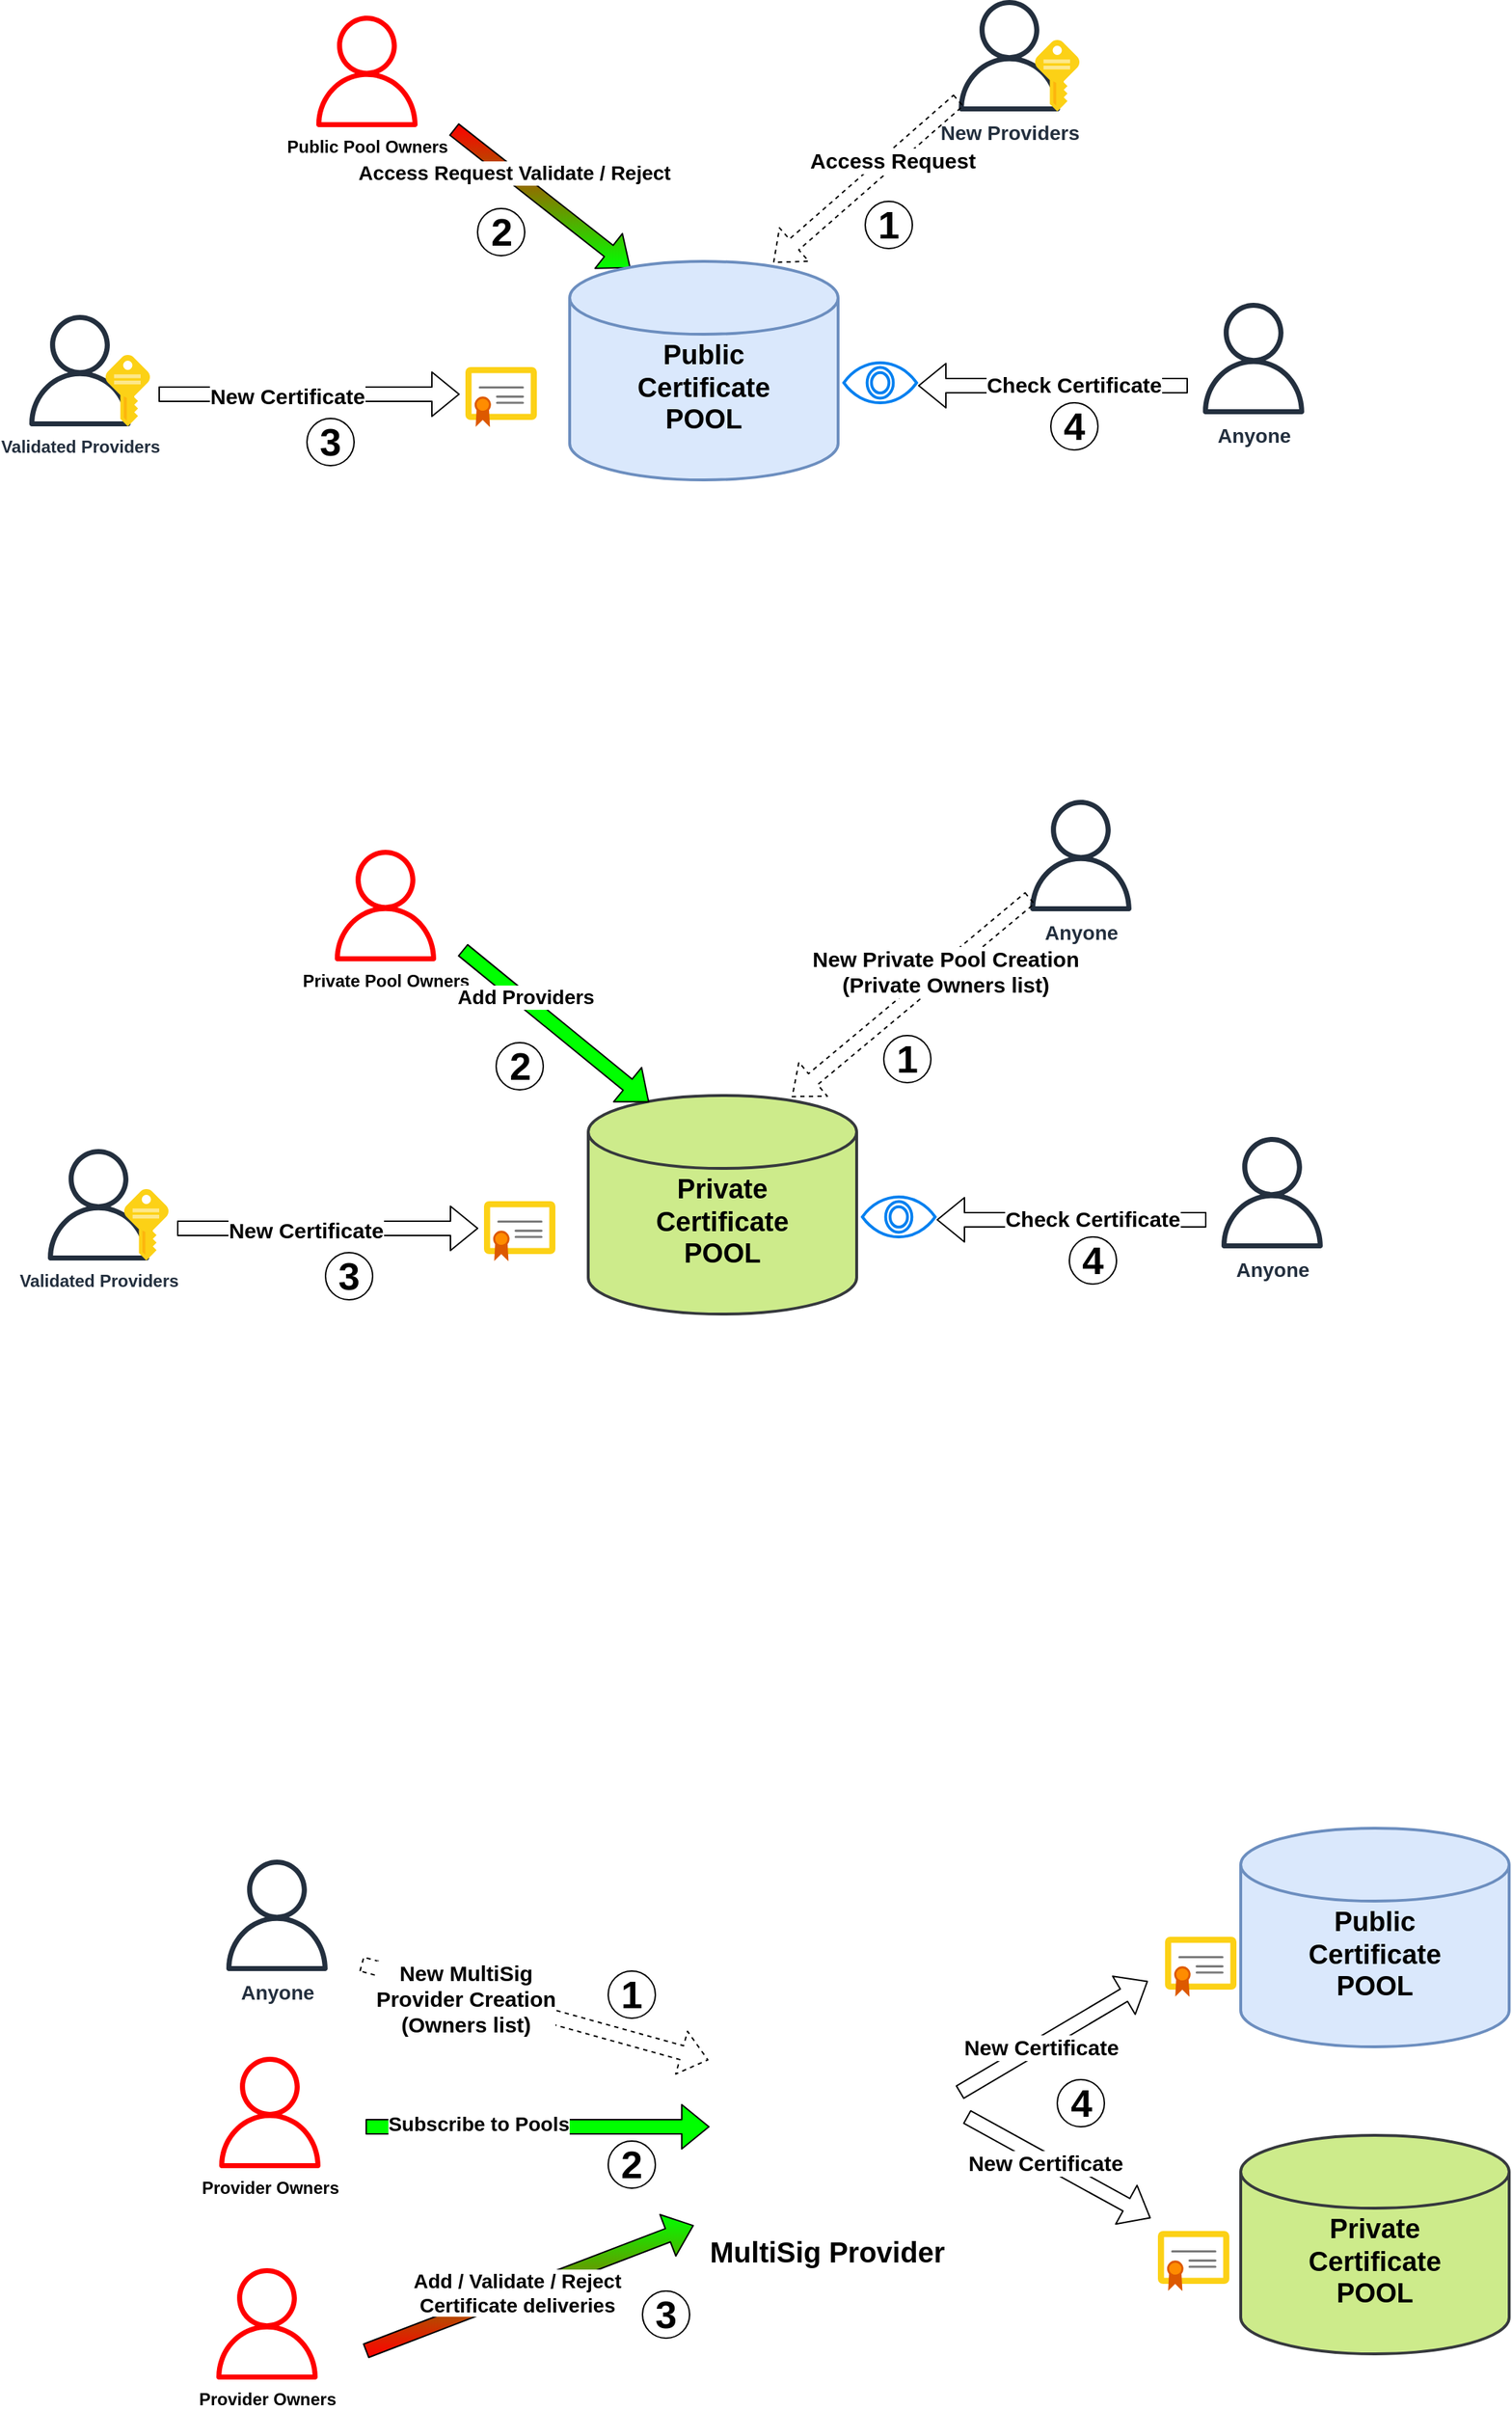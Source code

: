 <mxfile version="14.9.6" type="github">
  <diagram id="2_7LosgEdVpiRMIQfIVS" name="Page-1">
    <mxGraphModel dx="3460" dy="2463" grid="0" gridSize="10" guides="1" tooltips="1" connect="1" arrows="1" fold="1" page="1" pageScale="1" pageWidth="827" pageHeight="1169" math="0" shadow="0">
      <root>
        <mxCell id="0" />
        <mxCell id="1" parent="0" />
        <mxCell id="CVqee3alxtFutnKoP7we-18" value="" style="shape=flexArrow;endArrow=classic;html=1;fillColor=#FF0000;gradientColor=#00FF00;entryX=0.227;entryY=0.031;entryDx=0;entryDy=0;entryPerimeter=0;exitX=0.906;exitY=0.961;exitDx=0;exitDy=0;exitPerimeter=0;" edge="1" parent="1" source="CVqee3alxtFutnKoP7we-11" target="CVqee3alxtFutnKoP7we-1">
          <mxGeometry width="50" height="50" relative="1" as="geometry">
            <mxPoint x="355" y="125" as="sourcePoint" />
            <mxPoint x="544" y="204" as="targetPoint" />
          </mxGeometry>
        </mxCell>
        <mxCell id="CVqee3alxtFutnKoP7we-19" value="&lt;b&gt;&lt;font style=&quot;font-size: 14px&quot;&gt;Access Request Validate / Reject&lt;/font&gt;&lt;/b&gt;" style="edgeLabel;html=1;align=center;verticalAlign=middle;resizable=0;points=[];" vertex="1" connectable="0" parent="CVqee3alxtFutnKoP7we-18">
          <mxGeometry x="-0.347" y="2" relative="1" as="geometry">
            <mxPoint as="offset" />
          </mxGeometry>
        </mxCell>
        <mxCell id="CVqee3alxtFutnKoP7we-1" value="&lt;b&gt;&lt;font style=&quot;font-size: 19px&quot;&gt;&lt;br&gt;Public&lt;br&gt;Certificate&lt;br&gt;POOL&lt;/font&gt;&lt;/b&gt;" style="strokeWidth=2;html=1;shape=mxgraph.flowchart.database;whiteSpace=wrap;fillColor=#dae8fc;strokeColor=#6c8ebf;" vertex="1" parent="1">
          <mxGeometry x="452" y="210" width="188" height="153" as="geometry" />
        </mxCell>
        <mxCell id="CVqee3alxtFutnKoP7we-3" value="&lt;b&gt;Validated Providers&lt;/b&gt;" style="outlineConnect=0;fontColor=#232F3E;gradientColor=none;fillColor=#232F3E;strokeColor=none;dashed=0;verticalLabelPosition=bottom;verticalAlign=top;align=center;html=1;fontSize=12;fontStyle=0;aspect=fixed;pointerEvents=1;shape=mxgraph.aws4.user;" vertex="1" parent="1">
          <mxGeometry x="70" y="247.5" width="78" height="78" as="geometry" />
        </mxCell>
        <mxCell id="CVqee3alxtFutnKoP7we-4" value="&lt;font style=&quot;font-size: 14px&quot;&gt;&lt;b&gt;Anyone&lt;/b&gt;&lt;/font&gt;" style="outlineConnect=0;fontColor=#232F3E;gradientColor=none;fillColor=#232F3E;strokeColor=none;dashed=0;verticalLabelPosition=bottom;verticalAlign=top;align=center;html=1;fontSize=12;fontStyle=0;aspect=fixed;pointerEvents=1;shape=mxgraph.aws4.user;" vertex="1" parent="1">
          <mxGeometry x="892" y="239" width="78" height="78" as="geometry" />
        </mxCell>
        <mxCell id="CVqee3alxtFutnKoP7we-8" value="" style="aspect=fixed;html=1;points=[];align=center;image;fontSize=12;image=img/lib/mscae/Certificate.svg;fillColor=none;" vertex="1" parent="1">
          <mxGeometry x="379" y="284" width="50" height="42" as="geometry" />
        </mxCell>
        <mxCell id="CVqee3alxtFutnKoP7we-10" value="&lt;b&gt;Public Pool Owners&lt;/b&gt;" style="outlineConnect=0;dashed=0;verticalLabelPosition=bottom;verticalAlign=top;align=center;html=1;fontSize=12;fontStyle=0;aspect=fixed;pointerEvents=1;shape=mxgraph.aws4.user;strokeColor=#36393d;fillColor=#FF0000;" vertex="1" parent="1">
          <mxGeometry x="271" y="38" width="78" height="78" as="geometry" />
        </mxCell>
        <mxCell id="CVqee3alxtFutnKoP7we-11" value="" style="shape=image;html=1;verticalAlign=top;verticalLabelPosition=bottom;labelBackgroundColor=#ffffff;imageAspect=0;aspect=fixed;image=https://cdn0.iconfinder.com/data/icons/small-n-flat/24/678136-shield-warning-128.png;strokeColor=#000000;fillColor=#000000;" vertex="1" parent="1">
          <mxGeometry x="311" y="54" width="66" height="66" as="geometry" />
        </mxCell>
        <mxCell id="CVqee3alxtFutnKoP7we-12" value="" style="shape=flexArrow;endArrow=classic;html=1;" edge="1" parent="1">
          <mxGeometry width="50" height="50" relative="1" as="geometry">
            <mxPoint x="164" y="303" as="sourcePoint" />
            <mxPoint x="375" y="303" as="targetPoint" />
          </mxGeometry>
        </mxCell>
        <mxCell id="CVqee3alxtFutnKoP7we-23" value="&lt;b&gt;&lt;font style=&quot;font-size: 15px&quot;&gt;New Certificate&lt;/font&gt;&lt;/b&gt;" style="edgeLabel;html=1;align=center;verticalAlign=middle;resizable=0;points=[];" vertex="1" connectable="0" parent="CVqee3alxtFutnKoP7we-12">
          <mxGeometry x="-0.146" y="-1" relative="1" as="geometry">
            <mxPoint as="offset" />
          </mxGeometry>
        </mxCell>
        <mxCell id="CVqee3alxtFutnKoP7we-5" value="" style="aspect=fixed;html=1;points=[];align=center;image;fontSize=12;image=img/lib/mscae/Key.svg;fillColor=none;" vertex="1" parent="1">
          <mxGeometry x="127" y="275.5" width="31" height="50" as="geometry" />
        </mxCell>
        <mxCell id="CVqee3alxtFutnKoP7we-13" value="&lt;b&gt;&lt;font style=&quot;font-size: 14px&quot;&gt;New Providers&lt;/font&gt;&lt;/b&gt;" style="outlineConnect=0;fontColor=#232F3E;gradientColor=none;fillColor=#232F3E;strokeColor=none;dashed=0;verticalLabelPosition=bottom;verticalAlign=top;align=center;html=1;fontSize=12;fontStyle=0;aspect=fixed;pointerEvents=1;shape=mxgraph.aws4.user;" vertex="1" parent="1">
          <mxGeometry x="721" y="27" width="78" height="78" as="geometry" />
        </mxCell>
        <mxCell id="CVqee3alxtFutnKoP7we-14" value="" style="aspect=fixed;html=1;points=[];align=center;image;fontSize=12;image=img/lib/mscae/Key.svg;fillColor=none;" vertex="1" parent="1">
          <mxGeometry x="778" y="55" width="31" height="50" as="geometry" />
        </mxCell>
        <mxCell id="CVqee3alxtFutnKoP7we-16" value="" style="shape=flexArrow;endArrow=classic;html=1;dashed=1;entryX=0.758;entryY=0.007;entryDx=0;entryDy=0;entryPerimeter=0;" edge="1" parent="1" source="CVqee3alxtFutnKoP7we-13" target="CVqee3alxtFutnKoP7we-1">
          <mxGeometry width="50" height="50" relative="1" as="geometry">
            <mxPoint x="927" y="-37" as="sourcePoint" />
            <mxPoint x="563" y="203" as="targetPoint" />
          </mxGeometry>
        </mxCell>
        <mxCell id="CVqee3alxtFutnKoP7we-17" value="&lt;b&gt;&lt;font style=&quot;font-size: 15px&quot;&gt;Access Request&lt;/font&gt;&lt;/b&gt;" style="edgeLabel;html=1;align=center;verticalAlign=middle;resizable=0;points=[];" vertex="1" connectable="0" parent="CVqee3alxtFutnKoP7we-16">
          <mxGeometry x="-0.28" y="1" relative="1" as="geometry">
            <mxPoint as="offset" />
          </mxGeometry>
        </mxCell>
        <mxCell id="CVqee3alxtFutnKoP7we-25" value="&lt;font size=&quot;1&quot;&gt;&lt;b style=&quot;font-size: 27px&quot;&gt;1&lt;/b&gt;&lt;/font&gt;" style="ellipse;whiteSpace=wrap;html=1;aspect=fixed;strokeColor=#000000;fillColor=none;" vertex="1" parent="1">
          <mxGeometry x="659" y="168" width="33" height="33" as="geometry" />
        </mxCell>
        <mxCell id="CVqee3alxtFutnKoP7we-26" value="&lt;font size=&quot;1&quot;&gt;&lt;b style=&quot;font-size: 27px&quot;&gt;2&lt;/b&gt;&lt;/font&gt;" style="ellipse;whiteSpace=wrap;html=1;aspect=fixed;strokeColor=#000000;fillColor=none;" vertex="1" parent="1">
          <mxGeometry x="387.5" y="173" width="33" height="33" as="geometry" />
        </mxCell>
        <mxCell id="CVqee3alxtFutnKoP7we-27" value="&lt;font size=&quot;1&quot;&gt;&lt;b style=&quot;font-size: 27px&quot;&gt;3&lt;/b&gt;&lt;/font&gt;" style="ellipse;whiteSpace=wrap;html=1;aspect=fixed;strokeColor=#000000;fillColor=none;" vertex="1" parent="1">
          <mxGeometry x="268" y="320" width="33" height="33" as="geometry" />
        </mxCell>
        <mxCell id="CVqee3alxtFutnKoP7we-28" value="" style="html=1;verticalLabelPosition=bottom;align=center;labelBackgroundColor=#ffffff;verticalAlign=top;strokeWidth=2;strokeColor=#0080F0;shadow=0;dashed=0;shape=mxgraph.ios7.icons.eye;fillColor=none;" vertex="1" parent="1">
          <mxGeometry x="644" y="281" width="51" height="28" as="geometry" />
        </mxCell>
        <mxCell id="CVqee3alxtFutnKoP7we-29" value="" style="shape=flexArrow;endArrow=classic;html=1;" edge="1" parent="1">
          <mxGeometry width="50" height="50" relative="1" as="geometry">
            <mxPoint x="885" y="297" as="sourcePoint" />
            <mxPoint x="696" y="297" as="targetPoint" />
          </mxGeometry>
        </mxCell>
        <mxCell id="CVqee3alxtFutnKoP7we-30" value="&lt;b&gt;&lt;font style=&quot;font-size: 15px&quot;&gt;Check Certificate&lt;/font&gt;&lt;/b&gt;" style="edgeLabel;html=1;align=center;verticalAlign=middle;resizable=0;points=[];" vertex="1" connectable="0" parent="CVqee3alxtFutnKoP7we-29">
          <mxGeometry x="-0.146" y="-1" relative="1" as="geometry">
            <mxPoint as="offset" />
          </mxGeometry>
        </mxCell>
        <mxCell id="CVqee3alxtFutnKoP7we-32" value="&lt;font size=&quot;1&quot;&gt;&lt;b style=&quot;font-size: 27px&quot;&gt;4&lt;/b&gt;&lt;/font&gt;" style="ellipse;whiteSpace=wrap;html=1;aspect=fixed;strokeColor=#000000;fillColor=none;" vertex="1" parent="1">
          <mxGeometry x="789" y="309" width="33" height="33" as="geometry" />
        </mxCell>
        <mxCell id="CVqee3alxtFutnKoP7we-56" value="" style="shape=image;html=1;verticalAlign=top;verticalLabelPosition=bottom;labelBackgroundColor=#ffffff;imageAspect=0;aspect=fixed;image=https://cdn4.iconfinder.com/data/icons/cryptocoins/227/ETH-alt-128.png;strokeColor=#000000;fillColor=#FF0000;" vertex="1" parent="1">
          <mxGeometry x="644" y="97" width="35" height="35" as="geometry" />
        </mxCell>
        <mxCell id="CVqee3alxtFutnKoP7we-79" value="" style="shape=image;html=1;verticalAlign=top;verticalLabelPosition=bottom;labelBackgroundColor=#ffffff;imageAspect=0;aspect=fixed;image=https://cdn4.iconfinder.com/data/icons/cryptocoins/227/ETH-alt-128.png;strokeColor=#000000;fillColor=#FF0000;" vertex="1" parent="1">
          <mxGeometry x="271" y="254" width="35" height="35" as="geometry" />
        </mxCell>
        <mxCell id="CVqee3alxtFutnKoP7we-80" value="&lt;b&gt;&lt;font style=&quot;font-size: 19px&quot;&gt;&lt;br&gt;Private&lt;br&gt;Certificate&lt;br&gt;POOL&lt;/font&gt;&lt;/b&gt;" style="strokeWidth=2;html=1;shape=mxgraph.flowchart.database;whiteSpace=wrap;fillColor=#cdeb8b;strokeColor=#36393d;" vertex="1" parent="1">
          <mxGeometry x="465" y="794" width="188" height="153" as="geometry" />
        </mxCell>
        <mxCell id="CVqee3alxtFutnKoP7we-81" value="&lt;b&gt;Validated Providers&lt;/b&gt;" style="outlineConnect=0;fontColor=#232F3E;gradientColor=none;fillColor=#232F3E;strokeColor=none;dashed=0;verticalLabelPosition=bottom;verticalAlign=top;align=center;html=1;fontSize=12;fontStyle=0;aspect=fixed;pointerEvents=1;shape=mxgraph.aws4.user;" vertex="1" parent="1">
          <mxGeometry x="83" y="831.5" width="78" height="78" as="geometry" />
        </mxCell>
        <mxCell id="CVqee3alxtFutnKoP7we-82" value="&lt;font style=&quot;font-size: 14px&quot;&gt;&lt;b&gt;Anyone&lt;/b&gt;&lt;/font&gt;" style="outlineConnect=0;fontColor=#232F3E;gradientColor=none;fillColor=#232F3E;strokeColor=none;dashed=0;verticalLabelPosition=bottom;verticalAlign=top;align=center;html=1;fontSize=12;fontStyle=0;aspect=fixed;pointerEvents=1;shape=mxgraph.aws4.user;" vertex="1" parent="1">
          <mxGeometry x="905" y="823" width="78" height="78" as="geometry" />
        </mxCell>
        <mxCell id="CVqee3alxtFutnKoP7we-83" value="" style="aspect=fixed;html=1;points=[];align=center;image;fontSize=12;image=img/lib/mscae/Certificate.svg;fillColor=none;" vertex="1" parent="1">
          <mxGeometry x="392" y="868" width="50" height="42" as="geometry" />
        </mxCell>
        <mxCell id="CVqee3alxtFutnKoP7we-84" value="&lt;b&gt;Private Pool Owners&lt;/b&gt;" style="outlineConnect=0;dashed=0;verticalLabelPosition=bottom;verticalAlign=top;align=center;html=1;fontSize=12;fontStyle=0;aspect=fixed;pointerEvents=1;shape=mxgraph.aws4.user;strokeColor=#36393d;fillColor=#FF0000;" vertex="1" parent="1">
          <mxGeometry x="284" y="622" width="78" height="78" as="geometry" />
        </mxCell>
        <mxCell id="CVqee3alxtFutnKoP7we-85" value="" style="shape=image;html=1;verticalAlign=top;verticalLabelPosition=bottom;labelBackgroundColor=#ffffff;imageAspect=0;aspect=fixed;image=https://cdn0.iconfinder.com/data/icons/small-n-flat/24/678136-shield-warning-128.png;strokeColor=#000000;fillColor=#000000;" vertex="1" parent="1">
          <mxGeometry x="324" y="638" width="66" height="66" as="geometry" />
        </mxCell>
        <mxCell id="CVqee3alxtFutnKoP7we-86" value="" style="shape=flexArrow;endArrow=classic;html=1;" edge="1" parent="1">
          <mxGeometry width="50" height="50" relative="1" as="geometry">
            <mxPoint x="177" y="887" as="sourcePoint" />
            <mxPoint x="388" y="887" as="targetPoint" />
          </mxGeometry>
        </mxCell>
        <mxCell id="CVqee3alxtFutnKoP7we-87" value="&lt;b&gt;&lt;font style=&quot;font-size: 15px&quot;&gt;New Certificate&lt;/font&gt;&lt;/b&gt;" style="edgeLabel;html=1;align=center;verticalAlign=middle;resizable=0;points=[];" vertex="1" connectable="0" parent="CVqee3alxtFutnKoP7we-86">
          <mxGeometry x="-0.146" y="-1" relative="1" as="geometry">
            <mxPoint as="offset" />
          </mxGeometry>
        </mxCell>
        <mxCell id="CVqee3alxtFutnKoP7we-88" value="" style="aspect=fixed;html=1;points=[];align=center;image;fontSize=12;image=img/lib/mscae/Key.svg;fillColor=none;" vertex="1" parent="1">
          <mxGeometry x="140" y="859.5" width="31" height="50" as="geometry" />
        </mxCell>
        <mxCell id="CVqee3alxtFutnKoP7we-89" value="&lt;b style=&quot;font-size: 14px&quot;&gt;Anyone&lt;/b&gt;" style="outlineConnect=0;fontColor=#232F3E;gradientColor=none;fillColor=#232F3E;strokeColor=none;dashed=0;verticalLabelPosition=bottom;verticalAlign=top;align=center;html=1;fontSize=12;fontStyle=0;aspect=fixed;pointerEvents=1;shape=mxgraph.aws4.user;" vertex="1" parent="1">
          <mxGeometry x="771" y="587" width="78" height="78" as="geometry" />
        </mxCell>
        <mxCell id="CVqee3alxtFutnKoP7we-91" value="" style="shape=flexArrow;endArrow=classic;html=1;dashed=1;entryX=0.758;entryY=0.007;entryDx=0;entryDy=0;entryPerimeter=0;" edge="1" parent="1" source="CVqee3alxtFutnKoP7we-89" target="CVqee3alxtFutnKoP7we-80">
          <mxGeometry width="50" height="50" relative="1" as="geometry">
            <mxPoint x="940" y="547" as="sourcePoint" />
            <mxPoint x="576" y="787" as="targetPoint" />
          </mxGeometry>
        </mxCell>
        <mxCell id="CVqee3alxtFutnKoP7we-92" value="&lt;b&gt;&lt;font style=&quot;font-size: 15px&quot;&gt;New Private Pool Creation&lt;br&gt;(Private Owners list)&lt;br&gt;&lt;/font&gt;&lt;/b&gt;" style="edgeLabel;html=1;align=center;verticalAlign=middle;resizable=0;points=[];" vertex="1" connectable="0" parent="CVqee3alxtFutnKoP7we-91">
          <mxGeometry x="-0.28" y="1" relative="1" as="geometry">
            <mxPoint as="offset" />
          </mxGeometry>
        </mxCell>
        <mxCell id="CVqee3alxtFutnKoP7we-93" value="" style="shape=flexArrow;endArrow=classic;html=1;entryX=0.227;entryY=0.031;entryDx=0;entryDy=0;entryPerimeter=0;fillColor=#00FF00;" edge="1" parent="1" target="CVqee3alxtFutnKoP7we-80">
          <mxGeometry width="50" height="50" relative="1" as="geometry">
            <mxPoint x="377" y="692" as="sourcePoint" />
            <mxPoint x="557" y="788" as="targetPoint" />
          </mxGeometry>
        </mxCell>
        <mxCell id="CVqee3alxtFutnKoP7we-94" value="&lt;b&gt;&lt;font style=&quot;font-size: 14px&quot;&gt;Add Providers&lt;/font&gt;&lt;/b&gt;" style="edgeLabel;html=1;align=center;verticalAlign=middle;resizable=0;points=[];" vertex="1" connectable="0" parent="CVqee3alxtFutnKoP7we-93">
          <mxGeometry x="-0.347" y="2" relative="1" as="geometry">
            <mxPoint as="offset" />
          </mxGeometry>
        </mxCell>
        <mxCell id="CVqee3alxtFutnKoP7we-95" value="&lt;font size=&quot;1&quot;&gt;&lt;b style=&quot;font-size: 27px&quot;&gt;1&lt;/b&gt;&lt;/font&gt;" style="ellipse;whiteSpace=wrap;html=1;aspect=fixed;strokeColor=#000000;fillColor=none;" vertex="1" parent="1">
          <mxGeometry x="672" y="752" width="33" height="33" as="geometry" />
        </mxCell>
        <mxCell id="CVqee3alxtFutnKoP7we-96" value="&lt;font size=&quot;1&quot;&gt;&lt;b style=&quot;font-size: 27px&quot;&gt;2&lt;/b&gt;&lt;/font&gt;" style="ellipse;whiteSpace=wrap;html=1;aspect=fixed;strokeColor=#000000;fillColor=none;" vertex="1" parent="1">
          <mxGeometry x="400.5" y="757" width="33" height="33" as="geometry" />
        </mxCell>
        <mxCell id="CVqee3alxtFutnKoP7we-97" value="&lt;font size=&quot;1&quot;&gt;&lt;b style=&quot;font-size: 27px&quot;&gt;3&lt;/b&gt;&lt;/font&gt;" style="ellipse;whiteSpace=wrap;html=1;aspect=fixed;strokeColor=#000000;fillColor=none;" vertex="1" parent="1">
          <mxGeometry x="281" y="904" width="33" height="33" as="geometry" />
        </mxCell>
        <mxCell id="CVqee3alxtFutnKoP7we-98" value="" style="html=1;verticalLabelPosition=bottom;align=center;labelBackgroundColor=#ffffff;verticalAlign=top;strokeWidth=2;strokeColor=#0080F0;shadow=0;dashed=0;shape=mxgraph.ios7.icons.eye;fillColor=none;" vertex="1" parent="1">
          <mxGeometry x="657" y="865" width="51" height="28" as="geometry" />
        </mxCell>
        <mxCell id="CVqee3alxtFutnKoP7we-99" value="" style="shape=flexArrow;endArrow=classic;html=1;" edge="1" parent="1">
          <mxGeometry width="50" height="50" relative="1" as="geometry">
            <mxPoint x="898" y="881" as="sourcePoint" />
            <mxPoint x="709" y="881" as="targetPoint" />
          </mxGeometry>
        </mxCell>
        <mxCell id="CVqee3alxtFutnKoP7we-100" value="&lt;b&gt;&lt;font style=&quot;font-size: 15px&quot;&gt;Check Certificate&lt;/font&gt;&lt;/b&gt;" style="edgeLabel;html=1;align=center;verticalAlign=middle;resizable=0;points=[];" vertex="1" connectable="0" parent="CVqee3alxtFutnKoP7we-99">
          <mxGeometry x="-0.146" y="-1" relative="1" as="geometry">
            <mxPoint as="offset" />
          </mxGeometry>
        </mxCell>
        <mxCell id="CVqee3alxtFutnKoP7we-101" value="&lt;font size=&quot;1&quot;&gt;&lt;b style=&quot;font-size: 27px&quot;&gt;4&lt;/b&gt;&lt;/font&gt;" style="ellipse;whiteSpace=wrap;html=1;aspect=fixed;strokeColor=#000000;fillColor=none;" vertex="1" parent="1">
          <mxGeometry x="802" y="893" width="33" height="33" as="geometry" />
        </mxCell>
        <mxCell id="CVqee3alxtFutnKoP7we-102" value="" style="shape=image;html=1;verticalAlign=top;verticalLabelPosition=bottom;labelBackgroundColor=#ffffff;imageAspect=0;aspect=fixed;image=https://cdn4.iconfinder.com/data/icons/cryptocoins/227/ETH-alt-128.png;strokeColor=#000000;fillColor=#FF0000;" vertex="1" parent="1">
          <mxGeometry x="694" y="650" width="35" height="35" as="geometry" />
        </mxCell>
        <mxCell id="CVqee3alxtFutnKoP7we-127" value="&lt;font style=&quot;font-size: 20px&quot;&gt;&lt;b&gt;MultiSig Provider&lt;/b&gt;&lt;/font&gt;" style="shape=image;html=1;verticalAlign=top;verticalLabelPosition=bottom;labelBackgroundColor=#ffffff;imageAspect=0;aspect=fixed;image=https://cdn2.iconfinder.com/data/icons/pinpoint-interface/48/files-128.png;strokeColor=#000000;fillColor=#FF0000;" vertex="1" parent="1">
          <mxGeometry x="539" y="1399" width="186" height="186" as="geometry" />
        </mxCell>
        <mxCell id="CVqee3alxtFutnKoP7we-128" value="&lt;b style=&quot;font-size: 14px&quot;&gt;Anyone&lt;/b&gt;" style="outlineConnect=0;fontColor=#232F3E;gradientColor=none;fillColor=#232F3E;strokeColor=none;dashed=0;verticalLabelPosition=bottom;verticalAlign=top;align=center;html=1;fontSize=12;fontStyle=0;aspect=fixed;pointerEvents=1;shape=mxgraph.aws4.user;" vertex="1" parent="1">
          <mxGeometry x="208" y="1329" width="78" height="78" as="geometry" />
        </mxCell>
        <mxCell id="CVqee3alxtFutnKoP7we-129" value="" style="shape=flexArrow;endArrow=classic;html=1;dashed=1;entryX=0.055;entryY=0.378;entryDx=0;entryDy=0;entryPerimeter=0;" edge="1" parent="1" target="CVqee3alxtFutnKoP7we-127">
          <mxGeometry width="50" height="50" relative="1" as="geometry">
            <mxPoint x="306" y="1402" as="sourcePoint" />
            <mxPoint x="259.504" y="1381.509" as="targetPoint" />
          </mxGeometry>
        </mxCell>
        <mxCell id="CVqee3alxtFutnKoP7we-130" value="&lt;b&gt;&lt;font style=&quot;font-size: 15px&quot;&gt;New MultiSig &lt;br&gt;Provider Creation&lt;br&gt;(Owners list)&lt;br&gt;&lt;/font&gt;&lt;/b&gt;" style="edgeLabel;html=1;align=center;verticalAlign=middle;resizable=0;points=[];" vertex="1" connectable="0" parent="CVqee3alxtFutnKoP7we-129">
          <mxGeometry x="-0.28" y="1" relative="1" as="geometry">
            <mxPoint x="-15" as="offset" />
          </mxGeometry>
        </mxCell>
        <mxCell id="CVqee3alxtFutnKoP7we-134" value="&lt;b&gt;Provider Owners&lt;/b&gt;" style="outlineConnect=0;dashed=0;verticalLabelPosition=bottom;verticalAlign=top;align=center;html=1;fontSize=12;fontStyle=0;aspect=fixed;pointerEvents=1;shape=mxgraph.aws4.user;strokeColor=#36393d;fillColor=#FF0000;" vertex="1" parent="1">
          <mxGeometry x="203" y="1467" width="78" height="78" as="geometry" />
        </mxCell>
        <mxCell id="CVqee3alxtFutnKoP7we-135" value="" style="shape=image;html=1;verticalAlign=top;verticalLabelPosition=bottom;labelBackgroundColor=#ffffff;imageAspect=0;aspect=fixed;image=https://cdn0.iconfinder.com/data/icons/small-n-flat/24/678136-shield-warning-128.png;strokeColor=#000000;fillColor=#000000;" vertex="1" parent="1">
          <mxGeometry x="243" y="1483" width="66" height="66" as="geometry" />
        </mxCell>
        <mxCell id="CVqee3alxtFutnKoP7we-136" value="" style="shape=flexArrow;endArrow=classic;html=1;fillColor=#00FF00;exitX=1;exitY=0.5;exitDx=0;exitDy=0;" edge="1" parent="1" source="CVqee3alxtFutnKoP7we-135">
          <mxGeometry width="50" height="50" relative="1" as="geometry">
            <mxPoint x="274" y="1865" as="sourcePoint" />
            <mxPoint x="550" y="1516" as="targetPoint" />
          </mxGeometry>
        </mxCell>
        <mxCell id="CVqee3alxtFutnKoP7we-137" value="&lt;span style=&quot;font-size: 14px&quot;&gt;&lt;b&gt;Subscribe to Pools&lt;/b&gt;&lt;/span&gt;" style="edgeLabel;html=1;align=center;verticalAlign=middle;resizable=0;points=[];" vertex="1" connectable="0" parent="CVqee3alxtFutnKoP7we-136">
          <mxGeometry x="-0.347" y="2" relative="1" as="geometry">
            <mxPoint as="offset" />
          </mxGeometry>
        </mxCell>
        <mxCell id="CVqee3alxtFutnKoP7we-139" value="&lt;font size=&quot;1&quot;&gt;&lt;b style=&quot;font-size: 27px&quot;&gt;1&lt;/b&gt;&lt;/font&gt;" style="ellipse;whiteSpace=wrap;html=1;aspect=fixed;strokeColor=#000000;fillColor=none;" vertex="1" parent="1">
          <mxGeometry x="479" y="1407" width="33" height="33" as="geometry" />
        </mxCell>
        <mxCell id="CVqee3alxtFutnKoP7we-140" value="&lt;b&gt;Provider Owners&lt;/b&gt;" style="outlineConnect=0;dashed=0;verticalLabelPosition=bottom;verticalAlign=top;align=center;html=1;fontSize=12;fontStyle=0;aspect=fixed;pointerEvents=1;shape=mxgraph.aws4.user;strokeColor=#36393d;fillColor=#FF0000;" vertex="1" parent="1">
          <mxGeometry x="201" y="1615" width="78" height="78" as="geometry" />
        </mxCell>
        <mxCell id="CVqee3alxtFutnKoP7we-141" value="" style="shape=image;html=1;verticalAlign=top;verticalLabelPosition=bottom;labelBackgroundColor=#ffffff;imageAspect=0;aspect=fixed;image=https://cdn0.iconfinder.com/data/icons/small-n-flat/24/678136-shield-warning-128.png;strokeColor=#000000;fillColor=#000000;" vertex="1" parent="1">
          <mxGeometry x="241" y="1631" width="66" height="66" as="geometry" />
        </mxCell>
        <mxCell id="CVqee3alxtFutnKoP7we-142" value="&lt;font size=&quot;1&quot;&gt;&lt;b style=&quot;font-size: 27px&quot;&gt;2&lt;/b&gt;&lt;/font&gt;" style="ellipse;whiteSpace=wrap;html=1;aspect=fixed;strokeColor=#000000;fillColor=none;" vertex="1" parent="1">
          <mxGeometry x="479" y="1526" width="33" height="33" as="geometry" />
        </mxCell>
        <mxCell id="CVqee3alxtFutnKoP7we-143" value="" style="shape=flexArrow;endArrow=classic;html=1;fillColor=#00FF00;entryX=0;entryY=1;entryDx=0;entryDy=0;gradientColor=#FF0000;" edge="1" parent="1" target="CVqee3alxtFutnKoP7we-127">
          <mxGeometry width="50" height="50" relative="1" as="geometry">
            <mxPoint x="309" y="1673" as="sourcePoint" />
            <mxPoint x="627.0" y="1739" as="targetPoint" />
          </mxGeometry>
        </mxCell>
        <mxCell id="CVqee3alxtFutnKoP7we-144" value="&lt;span style=&quot;font-size: 14px&quot;&gt;&lt;b&gt;Add / Validate / Reject&lt;br&gt;Certificate deliveries&lt;br&gt;&lt;/b&gt;&lt;/span&gt;" style="edgeLabel;html=1;align=center;verticalAlign=middle;resizable=0;points=[];" vertex="1" connectable="0" parent="CVqee3alxtFutnKoP7we-143">
          <mxGeometry x="-0.347" y="2" relative="1" as="geometry">
            <mxPoint x="31" y="-11" as="offset" />
          </mxGeometry>
        </mxCell>
        <mxCell id="CVqee3alxtFutnKoP7we-146" value="&lt;font size=&quot;1&quot;&gt;&lt;b style=&quot;font-size: 27px&quot;&gt;3&lt;/b&gt;&lt;/font&gt;" style="ellipse;whiteSpace=wrap;html=1;aspect=fixed;strokeColor=#000000;fillColor=none;" vertex="1" parent="1">
          <mxGeometry x="503" y="1631" width="33" height="33" as="geometry" />
        </mxCell>
        <mxCell id="CVqee3alxtFutnKoP7we-147" value="&lt;b&gt;&lt;font style=&quot;font-size: 19px&quot;&gt;&lt;br&gt;Public&lt;br&gt;Certificate&lt;br&gt;POOL&lt;/font&gt;&lt;/b&gt;" style="strokeWidth=2;html=1;shape=mxgraph.flowchart.database;whiteSpace=wrap;fillColor=#dae8fc;strokeColor=#6c8ebf;" vertex="1" parent="1">
          <mxGeometry x="922" y="1307" width="188" height="153" as="geometry" />
        </mxCell>
        <mxCell id="CVqee3alxtFutnKoP7we-148" value="&lt;b&gt;&lt;font style=&quot;font-size: 19px&quot;&gt;&lt;br&gt;Private&lt;br&gt;Certificate&lt;br&gt;POOL&lt;/font&gt;&lt;/b&gt;" style="strokeWidth=2;html=1;shape=mxgraph.flowchart.database;whiteSpace=wrap;fillColor=#cdeb8b;strokeColor=#36393d;" vertex="1" parent="1">
          <mxGeometry x="922" y="1522" width="188" height="153" as="geometry" />
        </mxCell>
        <mxCell id="CVqee3alxtFutnKoP7we-149" value="" style="shape=flexArrow;endArrow=classic;html=1;exitX=1;exitY=0.5;exitDx=0;exitDy=0;" edge="1" parent="1" source="CVqee3alxtFutnKoP7we-127">
          <mxGeometry width="50" height="50" relative="1" as="geometry">
            <mxPoint x="732" y="1843" as="sourcePoint" />
            <mxPoint x="857" y="1414" as="targetPoint" />
          </mxGeometry>
        </mxCell>
        <mxCell id="CVqee3alxtFutnKoP7we-150" value="&lt;b&gt;&lt;font style=&quot;font-size: 15px&quot;&gt;New Certificate&lt;/font&gt;&lt;/b&gt;" style="edgeLabel;html=1;align=center;verticalAlign=middle;resizable=0;points=[];" vertex="1" connectable="0" parent="CVqee3alxtFutnKoP7we-149">
          <mxGeometry x="-0.146" y="-1" relative="1" as="geometry">
            <mxPoint as="offset" />
          </mxGeometry>
        </mxCell>
        <mxCell id="CVqee3alxtFutnKoP7we-151" value="" style="aspect=fixed;html=1;points=[];align=center;image;fontSize=12;image=img/lib/mscae/Certificate.svg;fillColor=none;" vertex="1" parent="1">
          <mxGeometry x="869" y="1383" width="50" height="42" as="geometry" />
        </mxCell>
        <mxCell id="CVqee3alxtFutnKoP7we-152" value="" style="aspect=fixed;html=1;points=[];align=center;image;fontSize=12;image=img/lib/mscae/Certificate.svg;fillColor=none;" vertex="1" parent="1">
          <mxGeometry x="864" y="1589" width="50" height="42" as="geometry" />
        </mxCell>
        <mxCell id="CVqee3alxtFutnKoP7we-153" value="" style="shape=flexArrow;endArrow=classic;html=1;" edge="1" parent="1">
          <mxGeometry width="50" height="50" relative="1" as="geometry">
            <mxPoint x="730" y="1509" as="sourcePoint" />
            <mxPoint x="859" y="1580" as="targetPoint" />
          </mxGeometry>
        </mxCell>
        <mxCell id="CVqee3alxtFutnKoP7we-154" value="&lt;b&gt;&lt;font style=&quot;font-size: 15px&quot;&gt;New Certificate&lt;/font&gt;&lt;/b&gt;" style="edgeLabel;html=1;align=center;verticalAlign=middle;resizable=0;points=[];" vertex="1" connectable="0" parent="CVqee3alxtFutnKoP7we-153">
          <mxGeometry x="-0.146" y="-1" relative="1" as="geometry">
            <mxPoint as="offset" />
          </mxGeometry>
        </mxCell>
        <mxCell id="CVqee3alxtFutnKoP7we-155" value="&lt;font size=&quot;1&quot;&gt;&lt;b style=&quot;font-size: 27px&quot;&gt;4&lt;/b&gt;&lt;/font&gt;" style="ellipse;whiteSpace=wrap;html=1;aspect=fixed;strokeColor=#000000;fillColor=none;" vertex="1" parent="1">
          <mxGeometry x="793.5" y="1483" width="33" height="33" as="geometry" />
        </mxCell>
      </root>
    </mxGraphModel>
  </diagram>
</mxfile>
